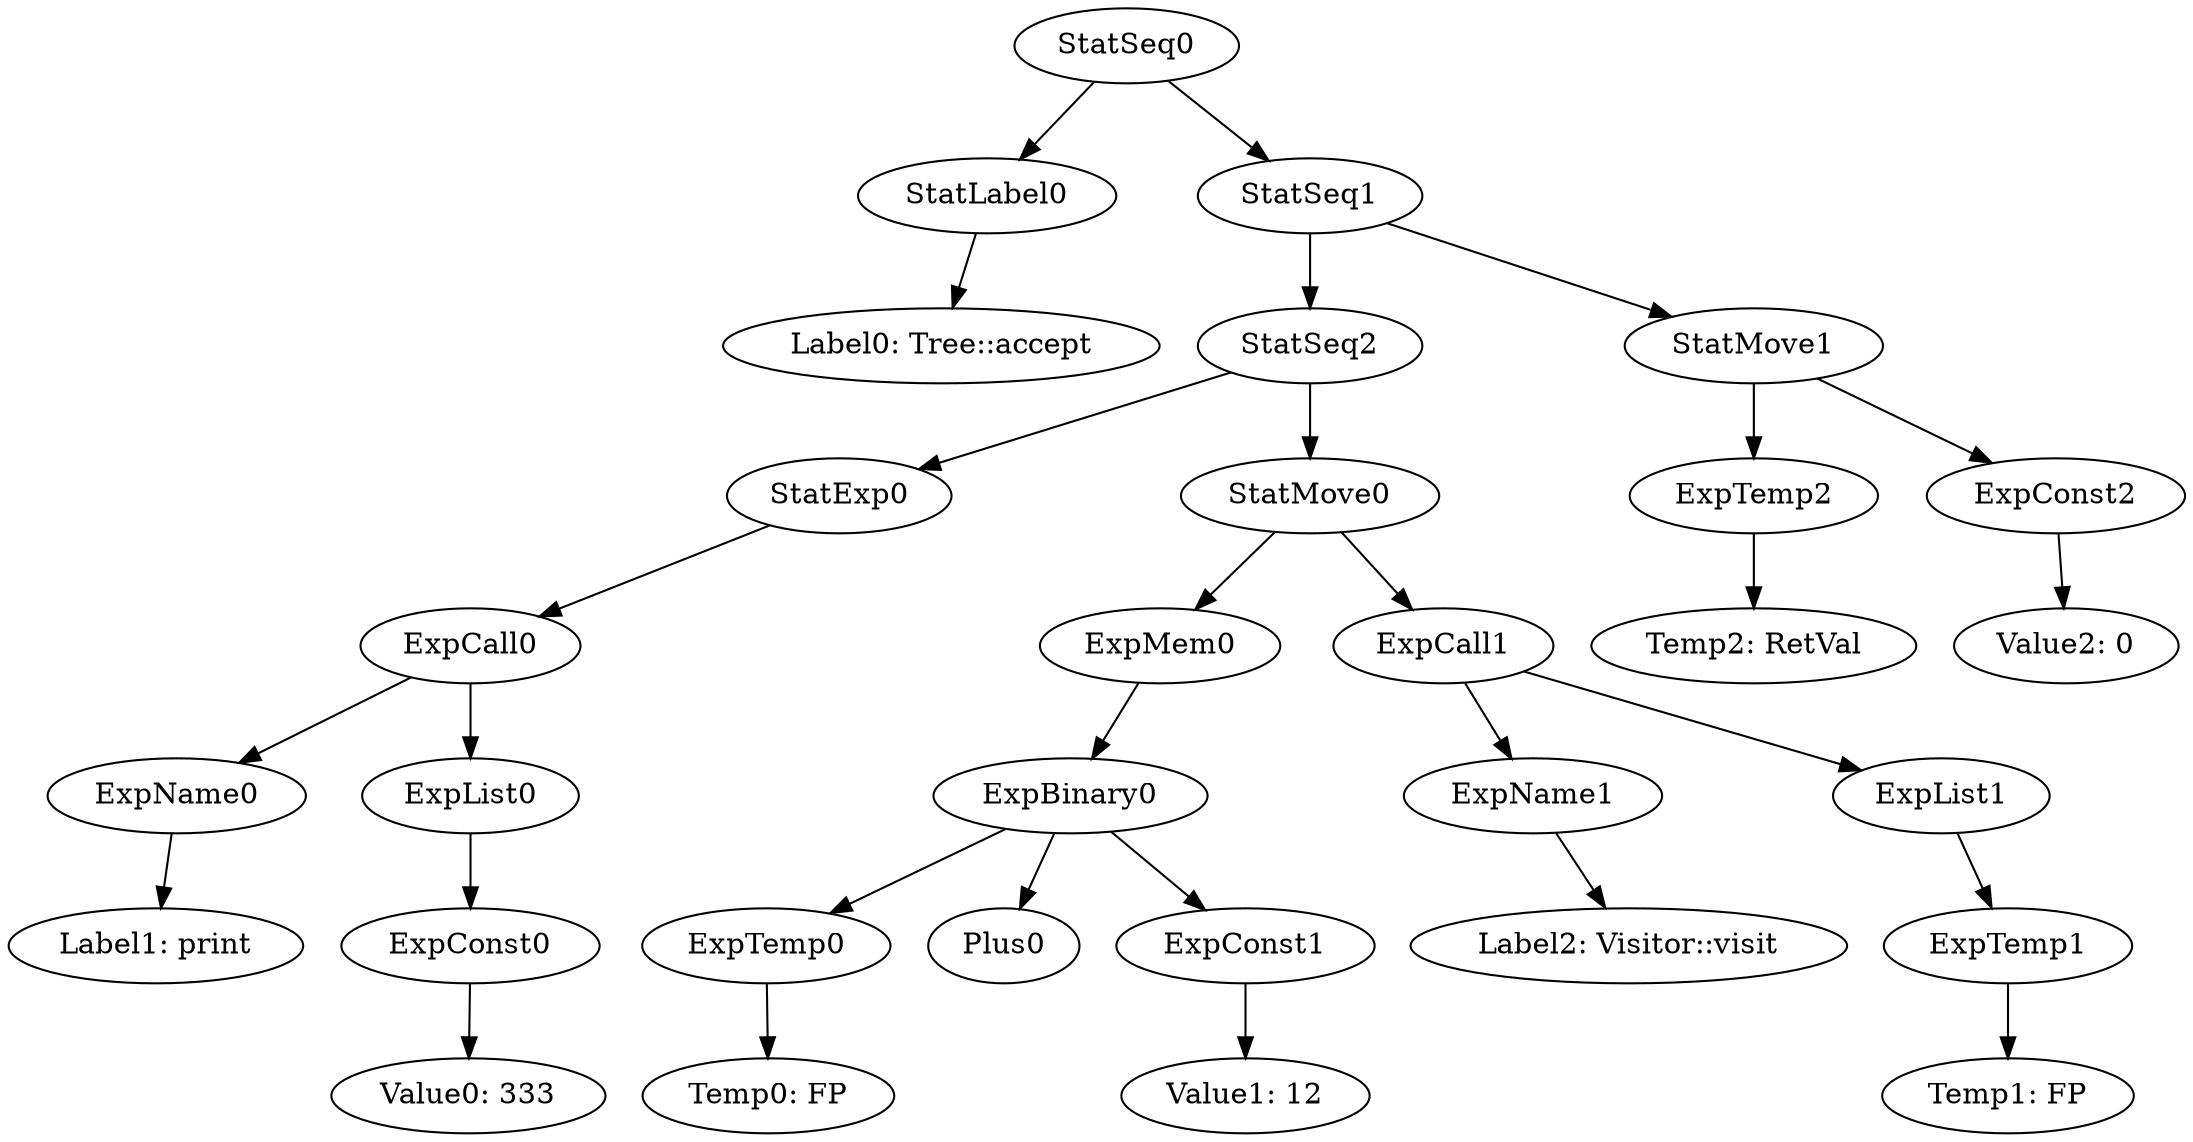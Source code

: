 digraph {
	ordering = out;
	ExpConst2 -> "Value2: 0";
	ExpTemp2 -> "Temp2: RetVal";
	ExpTemp1 -> "Temp1: FP";
	StatMove0 -> ExpMem0;
	StatMove0 -> ExpCall1;
	ExpMem0 -> ExpBinary0;
	StatMove1 -> ExpTemp2;
	StatMove1 -> ExpConst2;
	ExpList1 -> ExpTemp1;
	ExpName1 -> "Label2: Visitor::visit";
	ExpConst1 -> "Value1: 12";
	ExpName0 -> "Label1: print";
	StatSeq0 -> StatLabel0;
	StatSeq0 -> StatSeq1;
	StatSeq1 -> StatSeq2;
	StatSeq1 -> StatMove1;
	ExpCall0 -> ExpName0;
	ExpCall0 -> ExpList0;
	StatSeq2 -> StatExp0;
	StatSeq2 -> StatMove0;
	StatLabel0 -> "Label0: Tree::accept";
	ExpConst0 -> "Value0: 333";
	ExpCall1 -> ExpName1;
	ExpCall1 -> ExpList1;
	ExpList0 -> ExpConst0;
	StatExp0 -> ExpCall0;
	ExpTemp0 -> "Temp0: FP";
	ExpBinary0 -> ExpTemp0;
	ExpBinary0 -> Plus0;
	ExpBinary0 -> ExpConst1;
}

